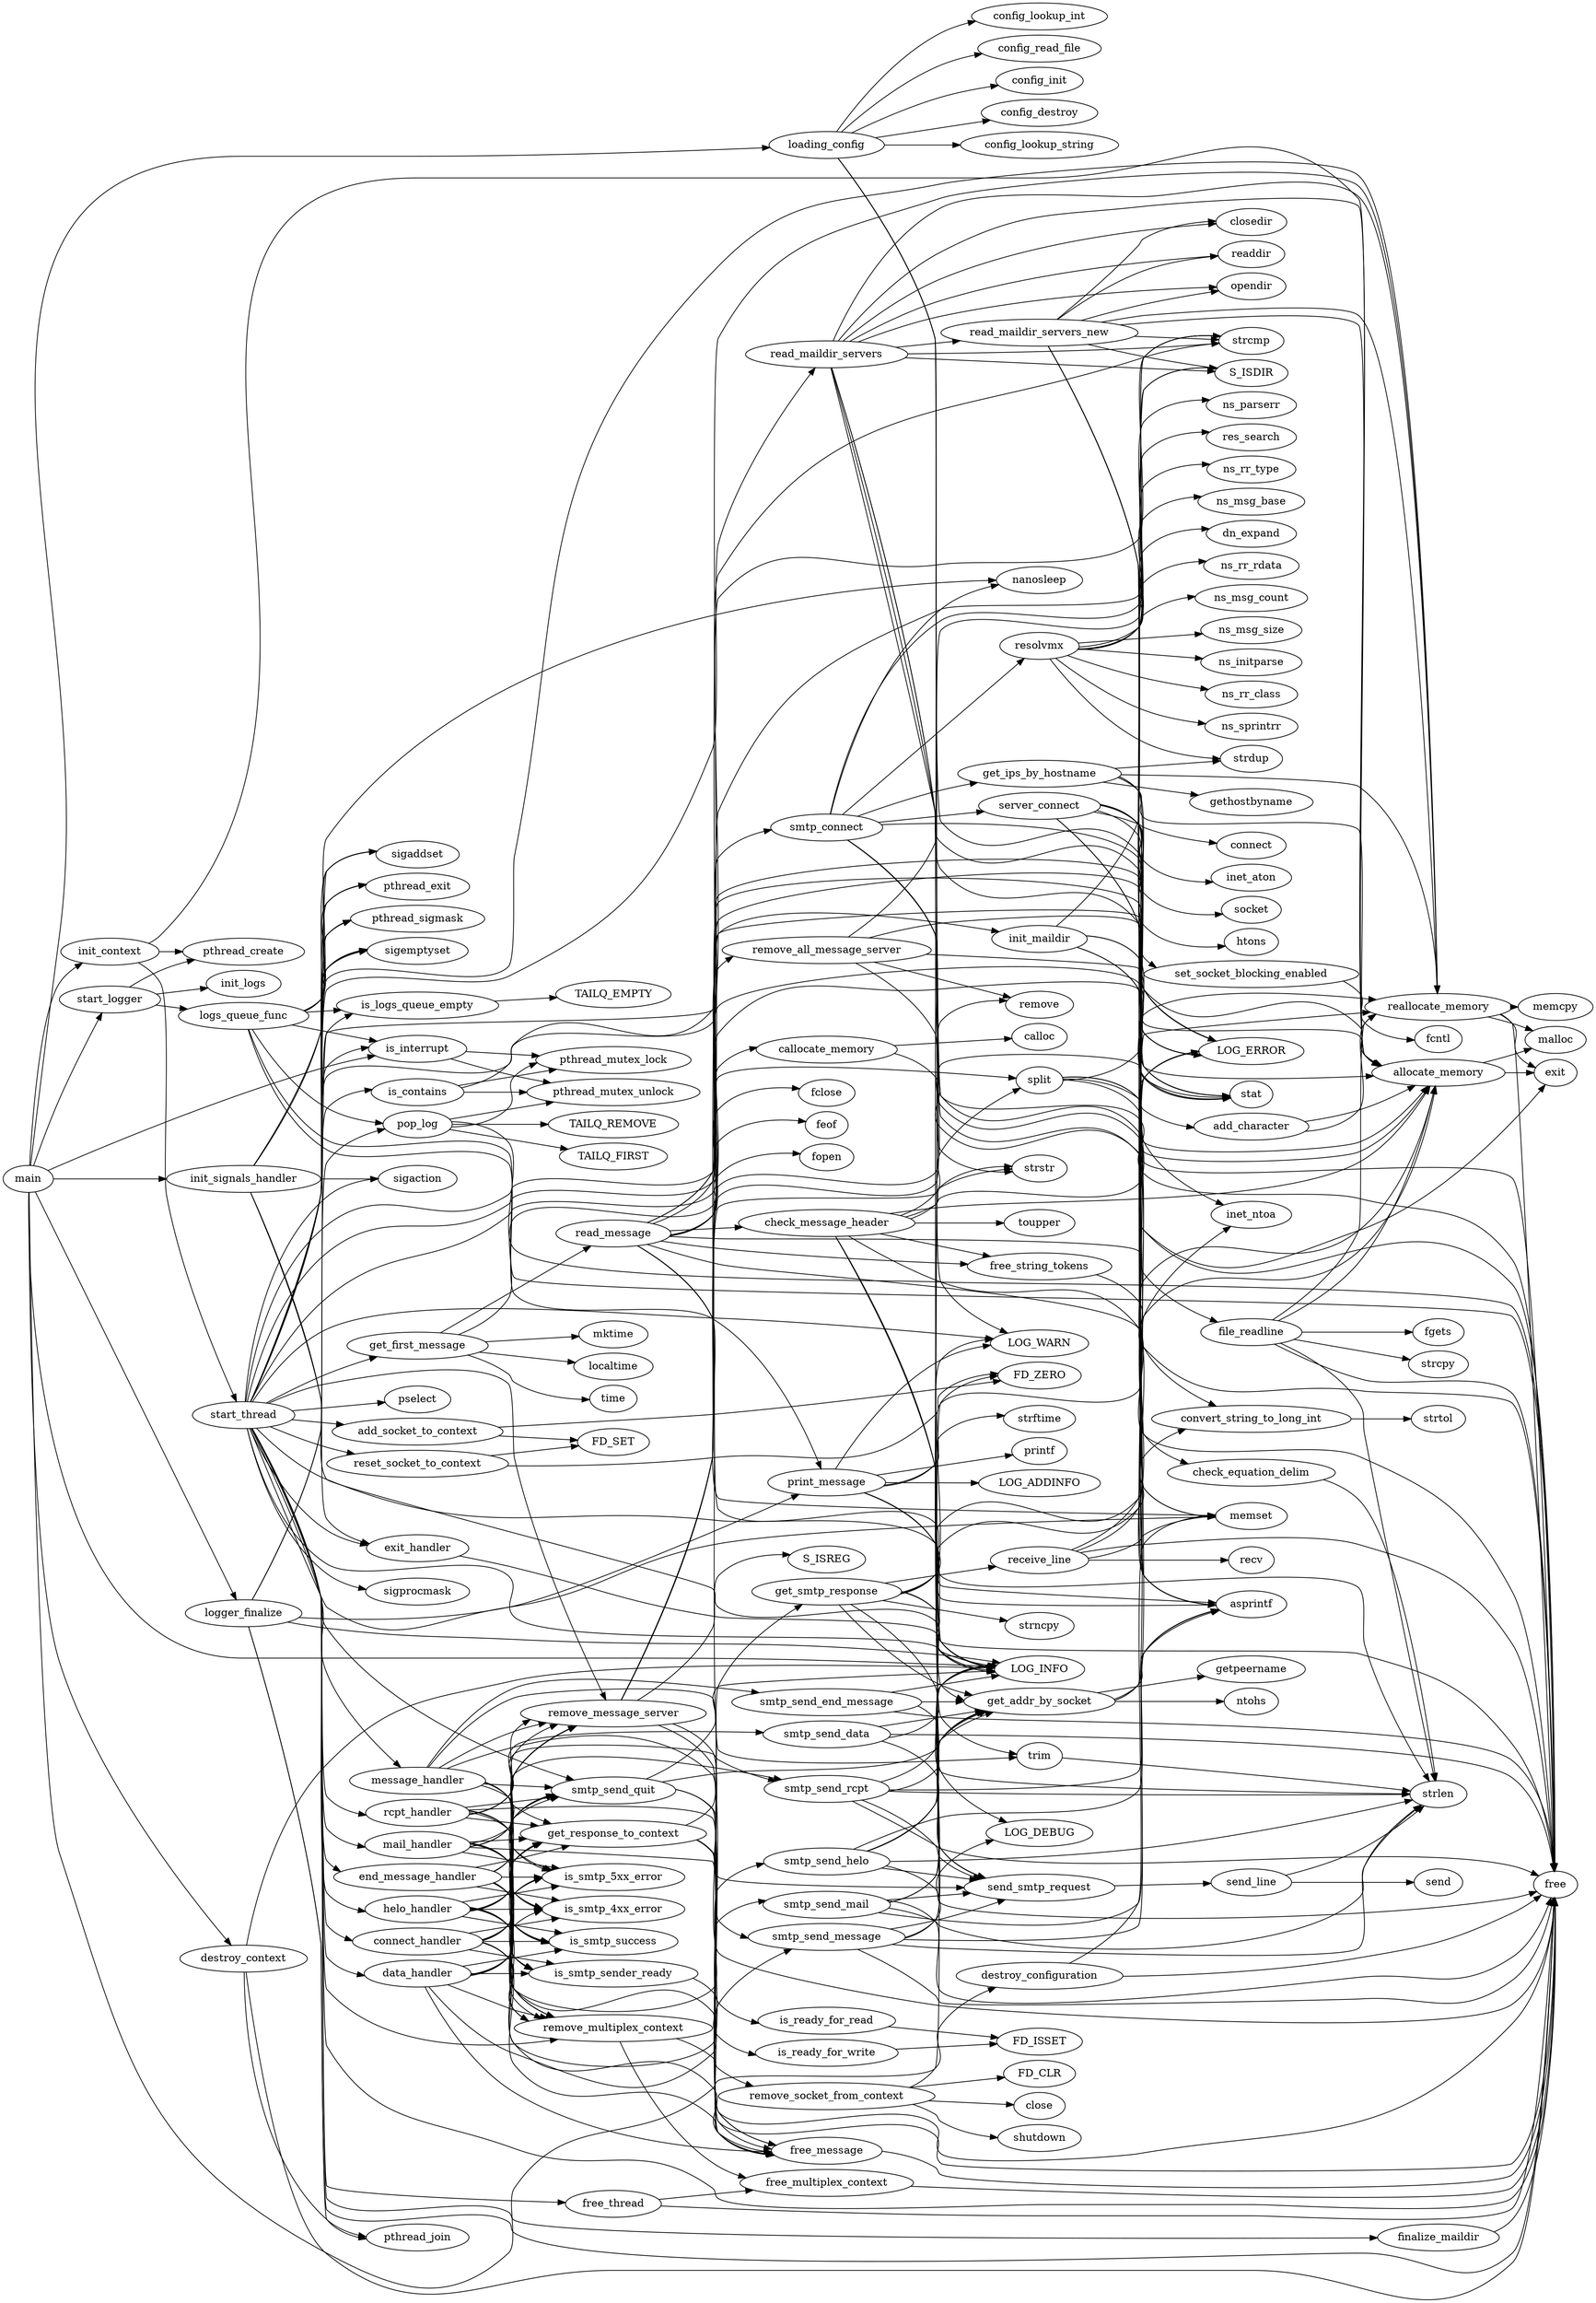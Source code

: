 digraph map {
rankdir=LR;
ranksep=0.1; nodesep=0.1; defaultdist = 0.1; len = 0.1;
start_thread->helo_handler;
get_ips_by_hostname->gethostbyname;
loading_config->asprintf;
split->reallocate_memory;
resolvmx->res_search;
remove_socket_from_context->FD_ZERO;
end_message_handler->is_smtp_5xx_error;
data_handler->is_smtp_5xx_error;
start_logger->pthread_create;
read_maildir_servers->reallocate_memory;
check_message_header->strstr;
logger_finalize->is_logs_queue_empty;
start_thread->pthread_sigmask;
resolvmx->ns_rr_type;
start_thread->LOG_WARN;
connect_handler->remove_multiplex_context;
start_thread->sigaction;
print_message->LOG_ERROR;
smtp_send_mail->free;
init_signals_handler->LOG_INFO;
mail_handler->is_smtp_4xx_error;
read_message->memset;
read_message->split;
smtp_send_message->strlen;
check_message_header->trim;
start_thread->sigemptyset;
smtp_send_mail->strlen;
smtp_connect->LOG_WARN;
start_thread->add_socket_to_context;
message_handler->is_smtp_success;
read_maildir_servers_new->stat;
logger_finalize->pop_log;
read_maildir_servers_new->closedir;
helo_handler->is_smtp_4xx_error;
rcpt_handler->remove_message_server;
message_handler->remove_message_server;
smtp_connect->LOG_INFO;
loading_config->config_destroy;
start_thread->pselect;
smtp_send_helo->LOG_INFO;
main->init_context;
smtp_send_quit->LOG_INFO;
free_thread->free;
send_line->strlen;
end_message_handler->remove_message_server;
free_message->free;
is_interrupt->pthread_mutex_unlock;
resolvmx->ns_msg_base;
start_thread->is_contains;
start_thread->LOG_INFO;
trim->strlen;
rcpt_handler->is_smtp_success;
smtp_connect->allocate_memory;
end_message_handler->is_smtp_success;
remove_all_message_server->LOG_ERROR;
smtp_send_message->asprintf;
smtp_send_end_message->LOG_INFO;
get_first_message->localtime;
logs_queue_func->is_logs_queue_empty;
read_message->strcmp;
connect_handler->is_smtp_5xx_error;
is_contains->pthread_mutex_unlock;
start_thread->allocate_memory;
get_smtp_response->strncpy;
read_maildir_servers->LOG_ERROR;
smtp_send_rcpt->get_addr_by_socket;
add_character->allocate_memory;
read_maildir_servers->readdir;
mail_handler->smtp_send_rcpt;
check_message_header->strlen;
logs_queue_func->sigemptyset;
start_thread->reset_socket_to_context;
read_message->fclose;
end_message_handler->remove_multiplex_context;
check_message_header->LOG_ERROR;
smtp_send_data->free;
read_maildir_servers->closedir;
read_maildir_servers->S_ISDIR;
get_response_to_context->get_smtp_response;
connect_handler->is_smtp_success;
start_thread->sigaddset;
logs_queue_func->pop_log;
logs_queue_func->is_interrupt;
get_first_message->time;
read_maildir_servers_new->opendir;
logs_queue_func->print_message;
logs_queue_func->pthread_sigmask;
check_message_header->asprintf;
reset_socket_to_context->FD_ZERO;
get_addr_by_socket->asprintf;
start_thread->memset;
smtp_send_helo->free;
mail_handler->remove_message_server;
split->free;
get_smtp_response->strlen;
receive_line->allocate_memory;
print_message->strftime;
read_message->callocate_memory;
send_smtp_request->send_line;
remove_message_server->free_message;
smtp_send_rcpt->LOG_INFO;
mail_handler->is_smtp_sender_ready;
receive_line->recv;
logger_finalize->pthread_join;
data_handler->is_smtp_success;
message_handler->free_message;
read_maildir_servers->strcmp;
smtp_send_message->free;
smtp_send_message->send_smtp_request;
smtp_send_mail->send_smtp_request;
read_message->free_string_tokens;
data_handler->remove_multiplex_context;
start_thread->is_interrupt;
get_first_message->read_message;
smtp_send_helo->strlen;
logs_queue_func->free;
get_ips_by_hostname->allocate_memory;
destroy_configuration->memset;
end_message_handler->smtp_send_quit;
main->LOG_INFO;
is_contains->strcmp;
logs_queue_func->nanosleep;
read_message->LOG_ERROR;
split->check_equation_delim;
resolvmx->strdup;
mail_handler->free_message;
logger_finalize->print_message;
init_maildir->stat;
read_message->check_message_header;
is_ready_for_write->FD_ISSET;
read_message->feof;
get_smtp_response->LOG_INFO;
rcpt_handler->free_message;
start_thread->LOG_ERROR;
rcpt_handler->smtp_send_quit;
helo_handler->is_smtp_sender_ready;
init_context->allocate_memory;
get_first_message->stat;
add_socket_to_context->FD_SET;
smtp_send_mail->asprintf;
init_signals_handler->sigaction;
print_message->printf;
message_handler->remove_multiplex_context;
init_maildir->memset;
helo_handler->smtp_send_mail;
remove_all_message_server->S_ISDIR;
loading_config->config_lookup_string;
destroy_configuration->free;
read_message->reallocate_memory;
smtp_send_data->send_smtp_request;
pop_log->TAILQ_REMOVE;
smtp_send_end_message->send_smtp_request;
smtp_send_message->LOG_DEBUG;
rcpt_handler->is_smtp_4xx_error;
print_message->LOG_WARN;
server_connect->LOG_ERROR;
end_message_handler->is_smtp_4xx_error;
add_character->reallocate_memory;
is_smtp_sender_ready->is_ready_for_write;
start_thread->end_message_handler;
reset_socket_to_context->FD_SET;
logger_finalize->free;
start_thread->read_maildir_servers;
read_maildir_servers_new->S_ISDIR;
get_first_message->mktime;
helo_handler->get_response_to_context;
helo_handler->remove_message_server;
end_message_handler->free_message;
smtp_send_end_message->get_addr_by_socket;
pop_log->TAILQ_FIRST;
get_smtp_response->allocate_memory;
connect_handler->remove_message_server;
free_string_tokens->free;
allocate_memory->malloc;
main->destroy_configuration;
get_addr_by_socket->ntohs;
connect_handler->get_response_to_context;
smtp_connect->strcmp;
get_smtp_response->free;
read_message->trim;
pop_log->pthread_mutex_unlock;
remove_socket_from_context->shutdown;
server_connect->convert_string_to_long_int;
start_thread->free;
message_handler->smtp_send_quit;
rcpt_handler->smtp_send_data;
smtp_send_quit->get_addr_by_socket;
server_connect->set_socket_blocking_enabled;
resolvmx->dn_expand;
smtp_connect->get_ips_by_hostname;
smtp_send_data->get_addr_by_socket;
start_thread->free_thread;
smtp_send_end_message->free;
free_multiplex_context->free;
file_readline->strcpy;
read_maildir_servers->allocate_memory;
callocate_memory->exit;
mail_handler->is_smtp_success;
check_message_header->allocate_memory;
main->logger_finalize;
server_connect->connect;
smtp_send_rcpt->free;
receive_line->memset;
logs_queue_func->sigaddset;
pop_log->free;
resolvmx->ns_rr_rdata;
remove_message_server->remove;
start_thread->exit_handler;
smtp_connect->nanosleep;
init_signals_handler->sigaddset;
get_ips_by_hostname->strdup;
read_message->allocate_memory;
remove_message_server->free;
reallocate_memory->exit;
start_logger->logs_queue_func;
file_readline->free;
start_thread->message_handler;
helo_handler->is_smtp_5xx_error;
start_thread->get_first_message;
start_thread->reallocate_memory;
destroy_context->LOG_INFO;
reallocate_memory->malloc;
loading_config->config_lookup_int;
get_smtp_response->get_addr_by_socket;
read_message->file_readline;
connect_handler->smtp_send_quit;
message_handler->is_smtp_4xx_error;
helo_handler->free_message;
mail_handler->is_smtp_5xx_error;
free_thread->free_multiplex_context;
check_message_header->toupper;
smtp_send_rcpt->strlen;
helo_handler->is_smtp_success;
receive_line->free;
connect_handler->is_smtp_sender_ready;
resolvmx->ns_msg_count;
main->start_logger;
server_connect->memset;
get_smtp_response->LOG_WARN;
data_handler->free_message;
remove_message_server->stat;
helo_handler->remove_multiplex_context;
start_thread->rcpt_handler;
finalize_maildir->free;
convert_string_to_long_int->strtol;
reallocate_memory->memcpy;
read_maildir_servers_new->readdir;
get_addr_by_socket->LOG_ERROR;
main->is_interrupt;
start_thread->remove_all_message_server;
get_ips_by_hostname->reallocate_memory;
get_ips_by_hostname->inet_ntoa;
read_maildir_servers_new->strcmp;
is_ready_for_read->FD_ISSET;
resolvmx->ns_msg_size;
main->destroy_context;
data_handler->is_smtp_4xx_error;
start_thread->smtp_send_quit;
start_thread->init_maildir;
mail_handler->get_response_to_context;
logs_queue_func->pthread_exit;
read_maildir_servers->stat;
main->loading_config;
destroy_context->pthread_join;
smtp_send_quit->free;
helo_handler->smtp_send_quit;
data_handler->get_response_to_context;
start_thread->connect_handler;
data_handler->remove_message_server;
start_thread->remove_message_server;
remove_all_message_server->remove;
mail_handler->smtp_send_quit;
server_connect->inet_aton;
start_logger->init_logs;
data_handler->is_smtp_sender_ready;
smtp_connect->resolvmx;
reallocate_memory->free;
rcpt_handler->smtp_send_rcpt;
smtp_send_rcpt->send_smtp_request;
destroy_context->free;
check_message_header->free_string_tokens;
read_maildir_servers_new->asprintf;
callocate_memory->calloc;
get_addr_by_socket->inet_ntoa;
remove_message_server->strcmp;
remove_message_server->strstr;
check_message_header->split;
get_addr_by_socket->getpeername;
smtp_connect->get_addr_by_socket;
connect_handler->is_smtp_4xx_error;
read_maildir_servers_new->reallocate_memory;
read_maildir_servers->free;
message_handler->is_smtp_5xx_error;
mail_handler->remove_multiplex_context;
is_logs_queue_empty->TAILQ_EMPTY;
is_contains->pthread_mutex_lock;
smtp_send_message->get_addr_by_socket;
smtp_send_mail->get_addr_by_socket;
server_connect->socket;
file_readline->strlen;
smtp_send_mail->LOG_INFO;
remove_message_server->S_ISREG;
start_thread->finalize_maildir;
message_handler->get_response_to_context;
file_readline->fgets;
remove_socket_from_context->FD_CLR;
get_ips_by_hostname->LOG_ERROR;
read_message->free;
read_maildir_servers_new->LOG_ERROR;
loading_config->LOG_ERROR;
is_interrupt->pthread_mutex_lock;
rcpt_handler->get_response_to_context;
remove_all_message_server->stat;
remove_multiplex_context->free_multiplex_context;
set_socket_blocking_enabled->fcntl;
receive_line->reallocate_memory;
smtp_send_helo->get_addr_by_socket;
read_maildir_servers->read_maildir_servers_new;
remove_message_server->LOG_ERROR;
loading_config->config_read_file;
split->add_character;
message_handler->smtp_send_message;
remove_socket_from_context->close;
logger_finalize->LOG_INFO;
smtp_send_rcpt->asprintf;
init_signals_handler->sigemptyset;
rcpt_handler->remove_multiplex_context;
message_handler->smtp_send_end_message;
data_handler->smtp_send_message;
start_thread->mail_handler;
read_maildir_servers->opendir;
smtp_send_helo->asprintf;
file_readline->allocate_memory;
smtp_send_helo->send_smtp_request;
resolvmx->ns_initparse;
exit_handler->LOG_INFO;
server_connect->htons;
get_smtp_response->convert_string_to_long_int;
get_response_to_context->free;
rcpt_handler->is_smtp_sender_ready;
read_maildir_servers->asprintf;
remove_all_message_server->strstr;
start_thread->asprintf;
read_maildir_servers_new->allocate_memory;
init_signals_handler->exit_handler;
loading_config->config_init;
print_message->LOG_DEBUG;
allocate_memory->exit;
init_context->start_thread;
smtp_send_quit->send_smtp_request;
start_thread->data_handler;
start_thread->pthread_exit;
end_message_handler->is_smtp_sender_ready;
resolvmx->ns_rr_class;
start_thread->sigprocmask;
loading_config->LOG_INFO;
smtp_connect->free;
read_message->asprintf;
get_smtp_response->receive_line;
remove_multiplex_context->remove_socket_from_context;
smtp_send_data->LOG_INFO;
smtp_connect->server_connect;
connect_handler->free_message;
data_handler->smtp_send_quit;
connect_handler->smtp_send_helo;
send_line->send;
main->init_signals_handler;
resolvmx->ns_sprintrr;
get_response_to_context->is_ready_for_read;
init_maildir->allocate_memory;
print_message->LOG_ADDINFO;
print_message->LOG_INFO;
end_message_handler->get_response_to_context;
start_thread->remove_multiplex_context;
add_socket_to_context->FD_ZERO;
resolvmx->ns_parserr;
file_readline->reallocate_memory;
init_context->pthread_create;
read_message->fopen;
init_maildir->asprintf;
rcpt_handler->is_smtp_5xx_error;
start_thread->smtp_connect;
split->allocate_memory;
check_equation_delim->strlen;
init_maildir->S_ISDIR;
pop_log->pthread_mutex_lock;
}
